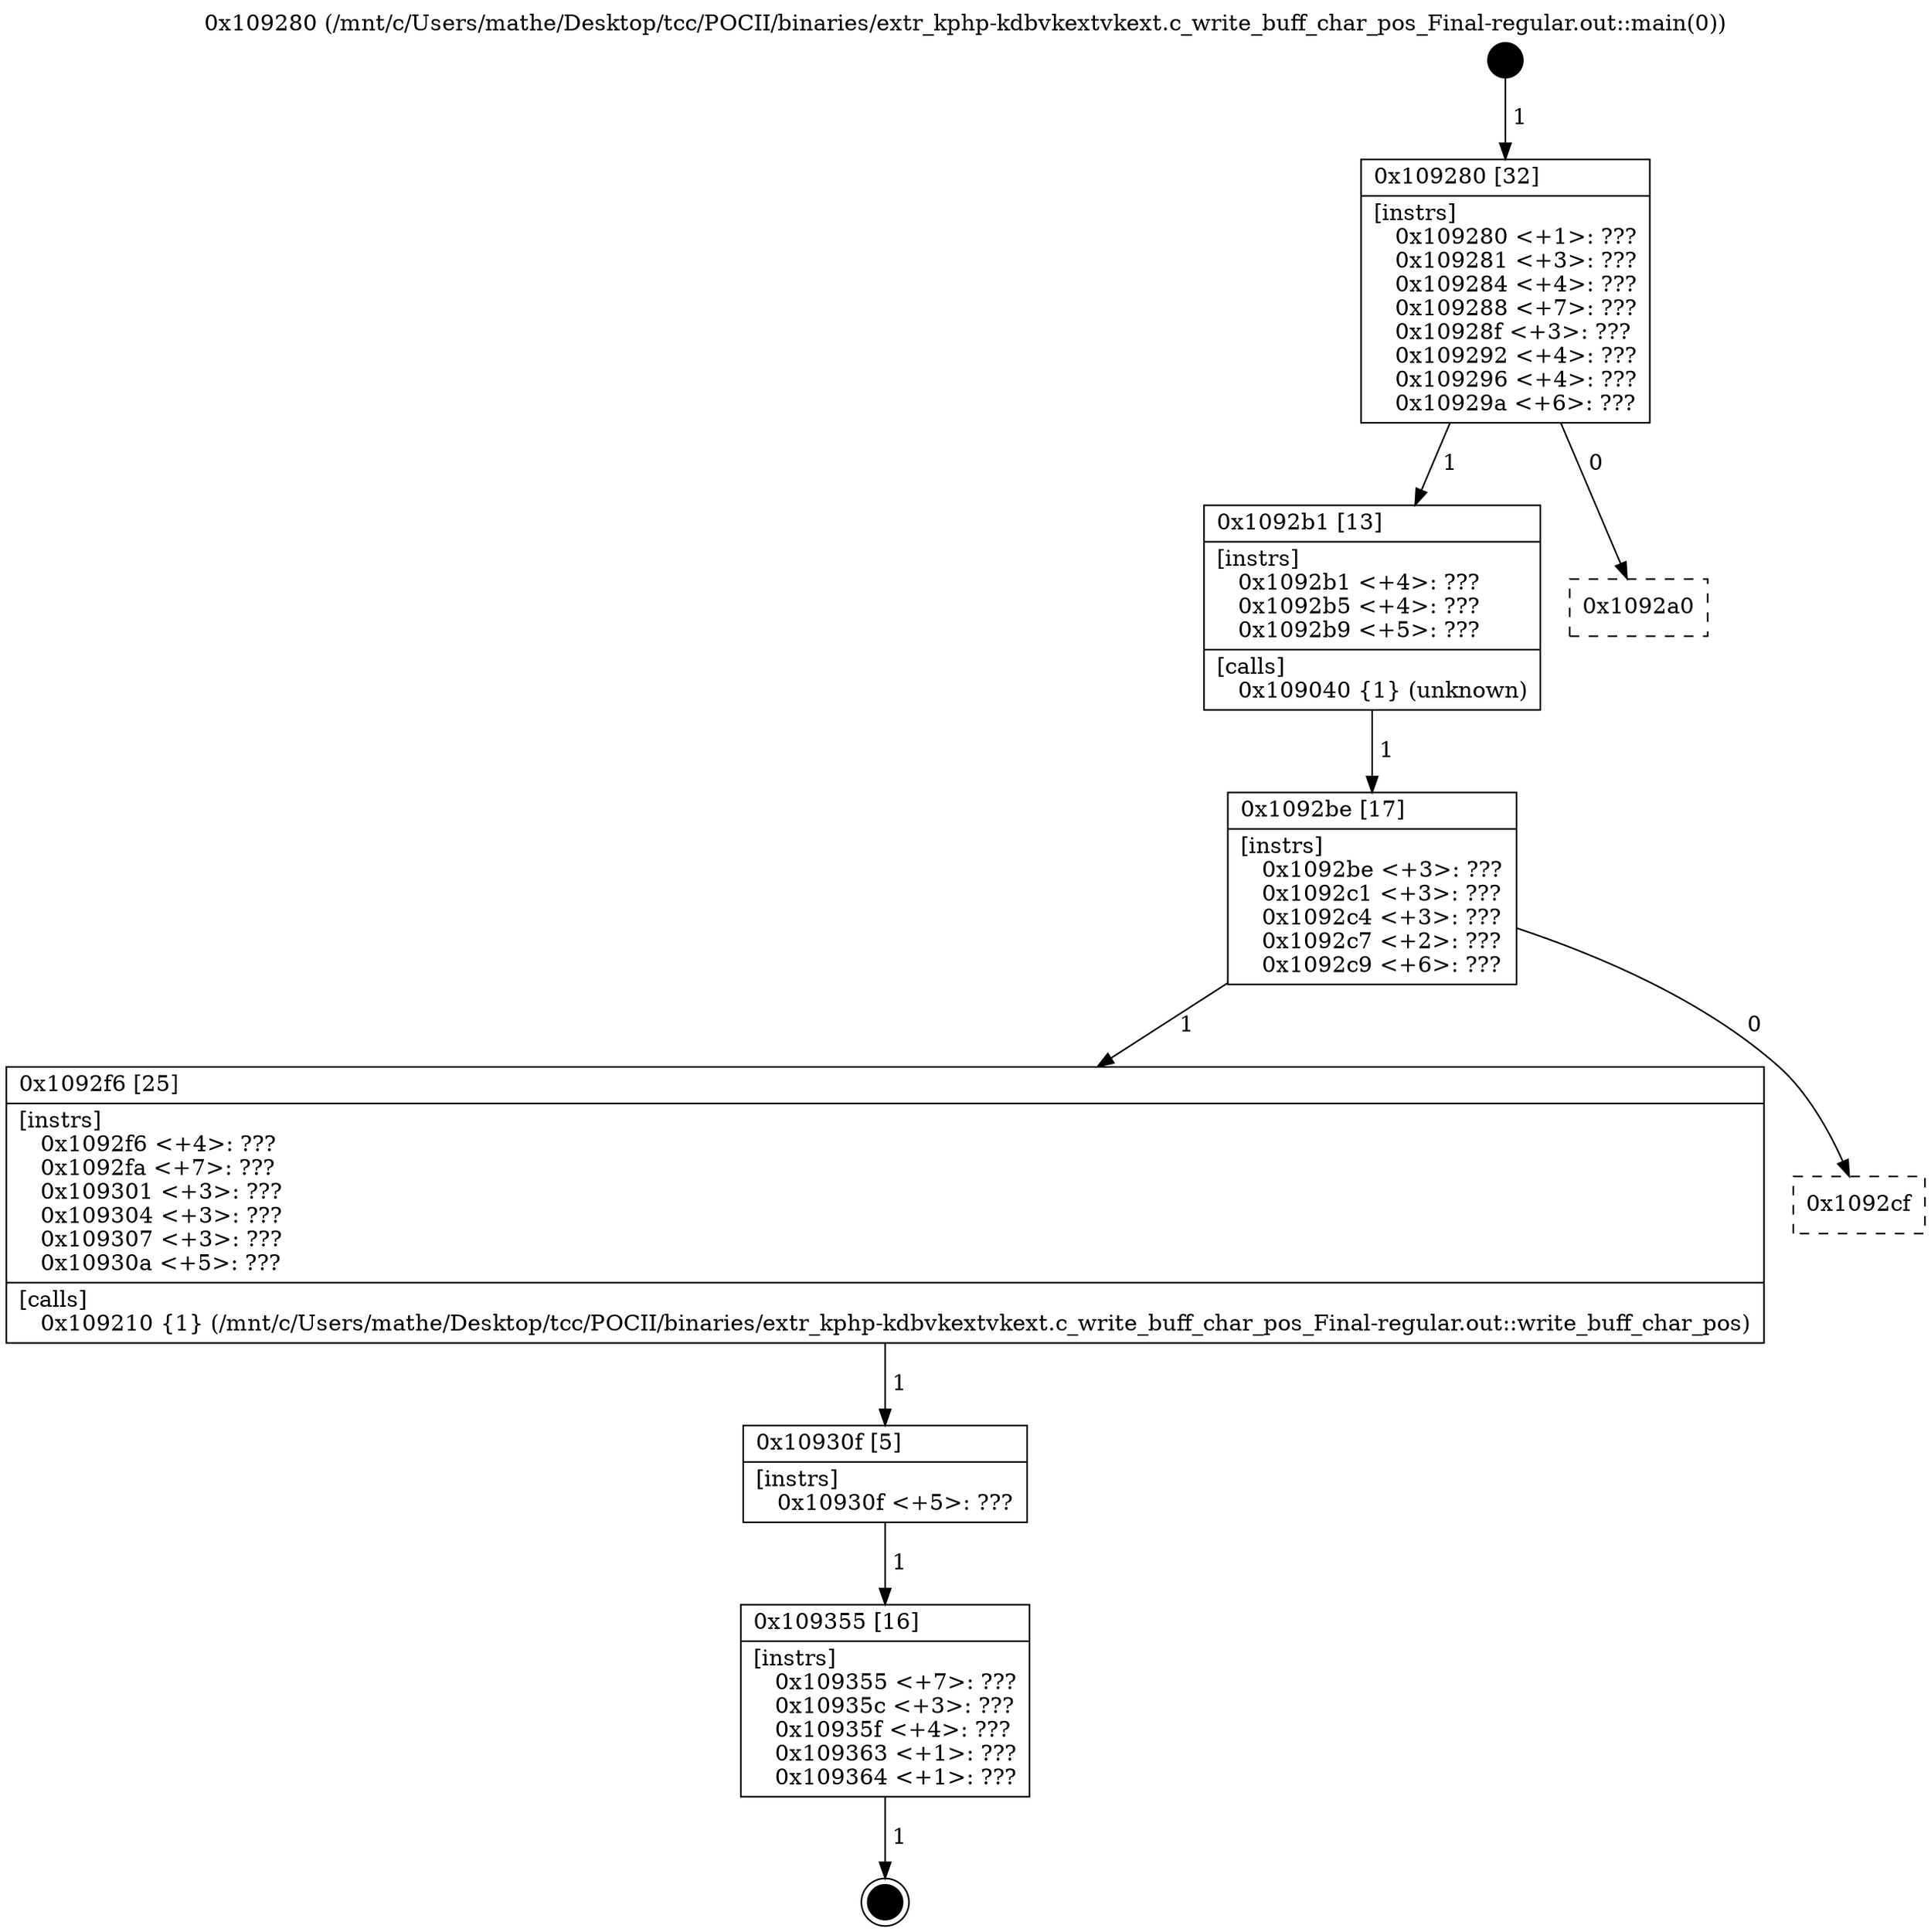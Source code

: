 digraph "0x109280" {
  label = "0x109280 (/mnt/c/Users/mathe/Desktop/tcc/POCII/binaries/extr_kphp-kdbvkextvkext.c_write_buff_char_pos_Final-regular.out::main(0))"
  labelloc = "t"
  node[shape=record]

  Entry [label="",width=0.3,height=0.3,shape=circle,fillcolor=black,style=filled]
  "0x109280" [label="{
     0x109280 [32]\l
     | [instrs]\l
     &nbsp;&nbsp;0x109280 \<+1\>: ???\l
     &nbsp;&nbsp;0x109281 \<+3\>: ???\l
     &nbsp;&nbsp;0x109284 \<+4\>: ???\l
     &nbsp;&nbsp;0x109288 \<+7\>: ???\l
     &nbsp;&nbsp;0x10928f \<+3\>: ???\l
     &nbsp;&nbsp;0x109292 \<+4\>: ???\l
     &nbsp;&nbsp;0x109296 \<+4\>: ???\l
     &nbsp;&nbsp;0x10929a \<+6\>: ???\l
  }"]
  "0x1092b1" [label="{
     0x1092b1 [13]\l
     | [instrs]\l
     &nbsp;&nbsp;0x1092b1 \<+4\>: ???\l
     &nbsp;&nbsp;0x1092b5 \<+4\>: ???\l
     &nbsp;&nbsp;0x1092b9 \<+5\>: ???\l
     | [calls]\l
     &nbsp;&nbsp;0x109040 \{1\} (unknown)\l
  }"]
  "0x1092a0" [label="{
     0x1092a0\l
  }", style=dashed]
  "0x1092be" [label="{
     0x1092be [17]\l
     | [instrs]\l
     &nbsp;&nbsp;0x1092be \<+3\>: ???\l
     &nbsp;&nbsp;0x1092c1 \<+3\>: ???\l
     &nbsp;&nbsp;0x1092c4 \<+3\>: ???\l
     &nbsp;&nbsp;0x1092c7 \<+2\>: ???\l
     &nbsp;&nbsp;0x1092c9 \<+6\>: ???\l
  }"]
  "0x1092f6" [label="{
     0x1092f6 [25]\l
     | [instrs]\l
     &nbsp;&nbsp;0x1092f6 \<+4\>: ???\l
     &nbsp;&nbsp;0x1092fa \<+7\>: ???\l
     &nbsp;&nbsp;0x109301 \<+3\>: ???\l
     &nbsp;&nbsp;0x109304 \<+3\>: ???\l
     &nbsp;&nbsp;0x109307 \<+3\>: ???\l
     &nbsp;&nbsp;0x10930a \<+5\>: ???\l
     | [calls]\l
     &nbsp;&nbsp;0x109210 \{1\} (/mnt/c/Users/mathe/Desktop/tcc/POCII/binaries/extr_kphp-kdbvkextvkext.c_write_buff_char_pos_Final-regular.out::write_buff_char_pos)\l
  }"]
  "0x1092cf" [label="{
     0x1092cf\l
  }", style=dashed]
  "0x10930f" [label="{
     0x10930f [5]\l
     | [instrs]\l
     &nbsp;&nbsp;0x10930f \<+5\>: ???\l
  }"]
  "0x109355" [label="{
     0x109355 [16]\l
     | [instrs]\l
     &nbsp;&nbsp;0x109355 \<+7\>: ???\l
     &nbsp;&nbsp;0x10935c \<+3\>: ???\l
     &nbsp;&nbsp;0x10935f \<+4\>: ???\l
     &nbsp;&nbsp;0x109363 \<+1\>: ???\l
     &nbsp;&nbsp;0x109364 \<+1\>: ???\l
  }"]
  Exit [label="",width=0.3,height=0.3,shape=circle,fillcolor=black,style=filled,peripheries=2]
  Entry -> "0x109280" [label=" 1"]
  "0x109280" -> "0x1092b1" [label=" 1"]
  "0x109280" -> "0x1092a0" [label=" 0"]
  "0x1092b1" -> "0x1092be" [label=" 1"]
  "0x1092be" -> "0x1092f6" [label=" 1"]
  "0x1092be" -> "0x1092cf" [label=" 0"]
  "0x1092f6" -> "0x10930f" [label=" 1"]
  "0x10930f" -> "0x109355" [label=" 1"]
  "0x109355" -> Exit [label=" 1"]
}

